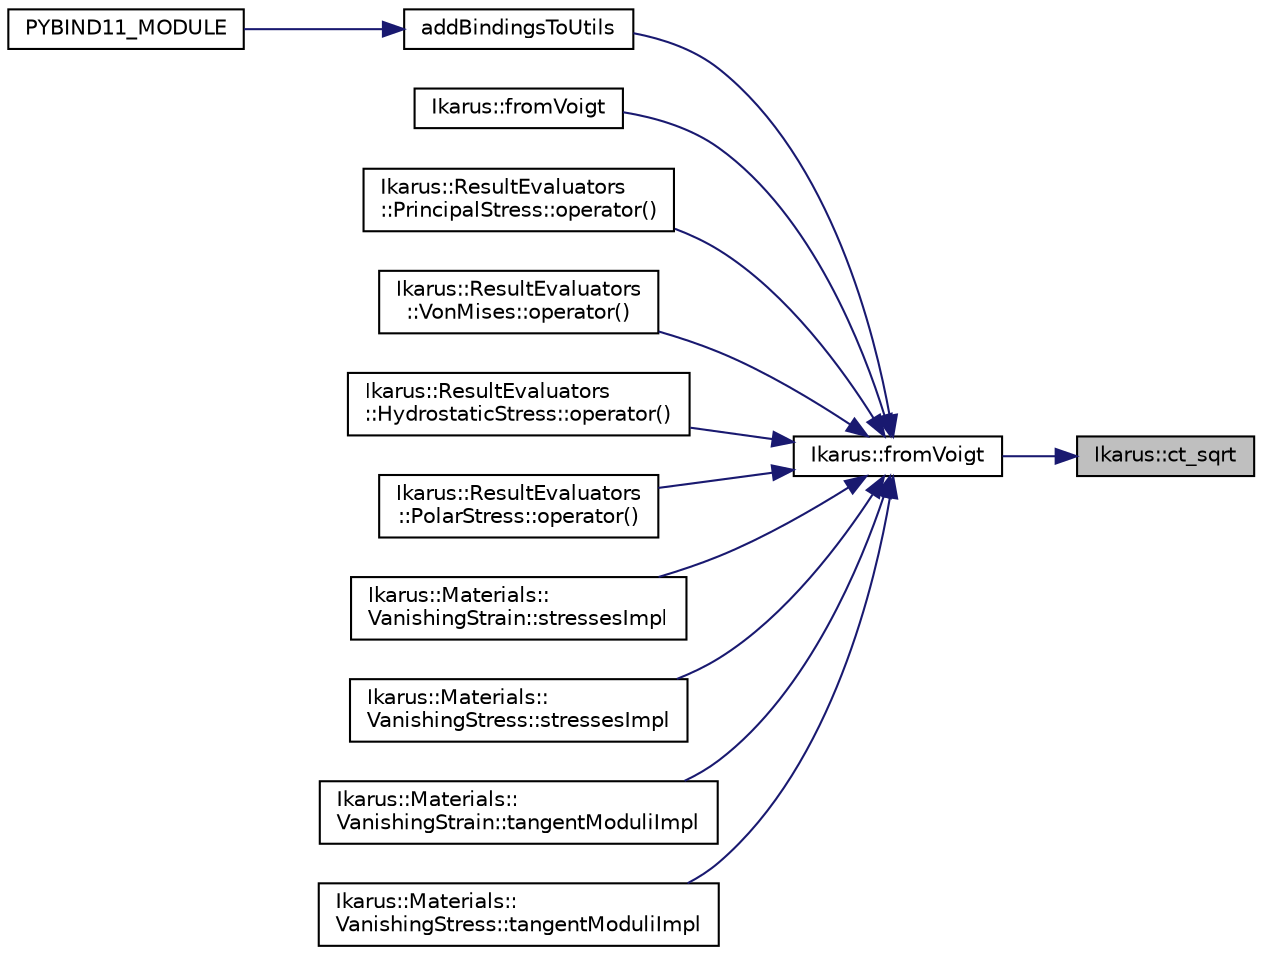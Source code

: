 digraph "Ikarus::ct_sqrt"
{
 // LATEX_PDF_SIZE
  edge [fontname="Helvetica",fontsize="10",labelfontname="Helvetica",labelfontsize="10"];
  node [fontname="Helvetica",fontsize="10",shape=record];
  rankdir="RL";
  Node1 [label="Ikarus::ct_sqrt",height=0.2,width=0.4,color="black", fillcolor="grey75", style="filled", fontcolor="black",tooltip="Compile-time square root for integer types."];
  Node1 -> Node2 [dir="back",color="midnightblue",fontsize="10",style="solid"];
  Node2 [label="Ikarus::fromVoigt",height=0.2,width=0.4,color="black", fillcolor="white", style="filled",URL="$a00407.html#gadc8e9e9f3838d0392a5fcf1e11374ee9",tooltip="Converts a vector given in Voigt notation to a matrix."];
  Node2 -> Node3 [dir="back",color="midnightblue",fontsize="10",style="solid"];
  Node3 [label="addBindingsToUtils",height=0.2,width=0.4,color="black", fillcolor="white", style="filled",URL="$a00406.html#ga1fbedbac54712740abe25ceab2990472",tooltip=" "];
  Node3 -> Node4 [dir="back",color="midnightblue",fontsize="10",style="solid"];
  Node4 [label="PYBIND11_MODULE",height=0.2,width=0.4,color="black", fillcolor="white", style="filled",URL="$a00365.html#a0e4f7cface71bec1c24bbed3aaa798d8",tooltip=" "];
  Node2 -> Node5 [dir="back",color="midnightblue",fontsize="10",style="solid"];
  Node5 [label="Ikarus::fromVoigt",height=0.2,width=0.4,color="black", fillcolor="white", style="filled",URL="$a00407.html#ga0afe53095f875017b5673a42e13e6f5a",tooltip="Converts a matrix in Voigt notation to a Fourth-order tensor."];
  Node2 -> Node6 [dir="back",color="midnightblue",fontsize="10",style="solid"];
  Node6 [label="Ikarus::ResultEvaluators\l::PrincipalStress::operator()",height=0.2,width=0.4,color="black", fillcolor="white", style="filled",URL="$a01726.html#aafc25c13807fda614d68992dcd4923ae",tooltip="Calculate the result quantity (principal stress)"];
  Node2 -> Node7 [dir="back",color="midnightblue",fontsize="10",style="solid"];
  Node7 [label="Ikarus::ResultEvaluators\l::VonMises::operator()",height=0.2,width=0.4,color="black", fillcolor="white", style="filled",URL="$a01718.html#a4a16334a6d486018a77727fb2acca63c",tooltip="Calculate the result quantity (von Mises stress)"];
  Node2 -> Node8 [dir="back",color="midnightblue",fontsize="10",style="solid"];
  Node8 [label="Ikarus::ResultEvaluators\l::HydrostaticStress::operator()",height=0.2,width=0.4,color="black", fillcolor="white", style="filled",URL="$a01722.html#a35c0916886cd68004bedbebe4165fa97",tooltip="Calculate the result quantity (hydrostatic stress)."];
  Node2 -> Node9 [dir="back",color="midnightblue",fontsize="10",style="solid"];
  Node9 [label="Ikarus::ResultEvaluators\l::PolarStress::operator()",height=0.2,width=0.4,color="black", fillcolor="white", style="filled",URL="$a01734.html#a22590930fe4d5d2d5e5a323cd3085cdb",tooltip="Calculate the result quantity (von Mises stress)"];
  Node2 -> Node10 [dir="back",color="midnightblue",fontsize="10",style="solid"];
  Node10 [label="Ikarus::Materials::\lVanishingStrain::stressesImpl",height=0.2,width=0.4,color="black", fillcolor="white", style="filled",URL="$a01638.html#aa29dd3baf16c20438b69d5f3e6590b57",tooltip="Computes the stresses for the VanishingStrain material."];
  Node2 -> Node11 [dir="back",color="midnightblue",fontsize="10",style="solid"];
  Node11 [label="Ikarus::Materials::\lVanishingStress::stressesImpl",height=0.2,width=0.4,color="black", fillcolor="white", style="filled",URL="$a01642.html#a78bed662e2230b7aabafd97556400071",tooltip="Computes the stresses for the VanishingStress material."];
  Node2 -> Node12 [dir="back",color="midnightblue",fontsize="10",style="solid"];
  Node12 [label="Ikarus::Materials::\lVanishingStrain::tangentModuliImpl",height=0.2,width=0.4,color="black", fillcolor="white", style="filled",URL="$a01638.html#aa7bd7e40c6b4995a6e33dfba4ab88de0",tooltip="Computes the tangent moduli for the VanishingStrain material."];
  Node2 -> Node13 [dir="back",color="midnightblue",fontsize="10",style="solid"];
  Node13 [label="Ikarus::Materials::\lVanishingStress::tangentModuliImpl",height=0.2,width=0.4,color="black", fillcolor="white", style="filled",URL="$a01642.html#a0ebefbbf6effdedcf7ce4238d5079394",tooltip="Computes the tangent moduli for the VanishingStress material."];
}

